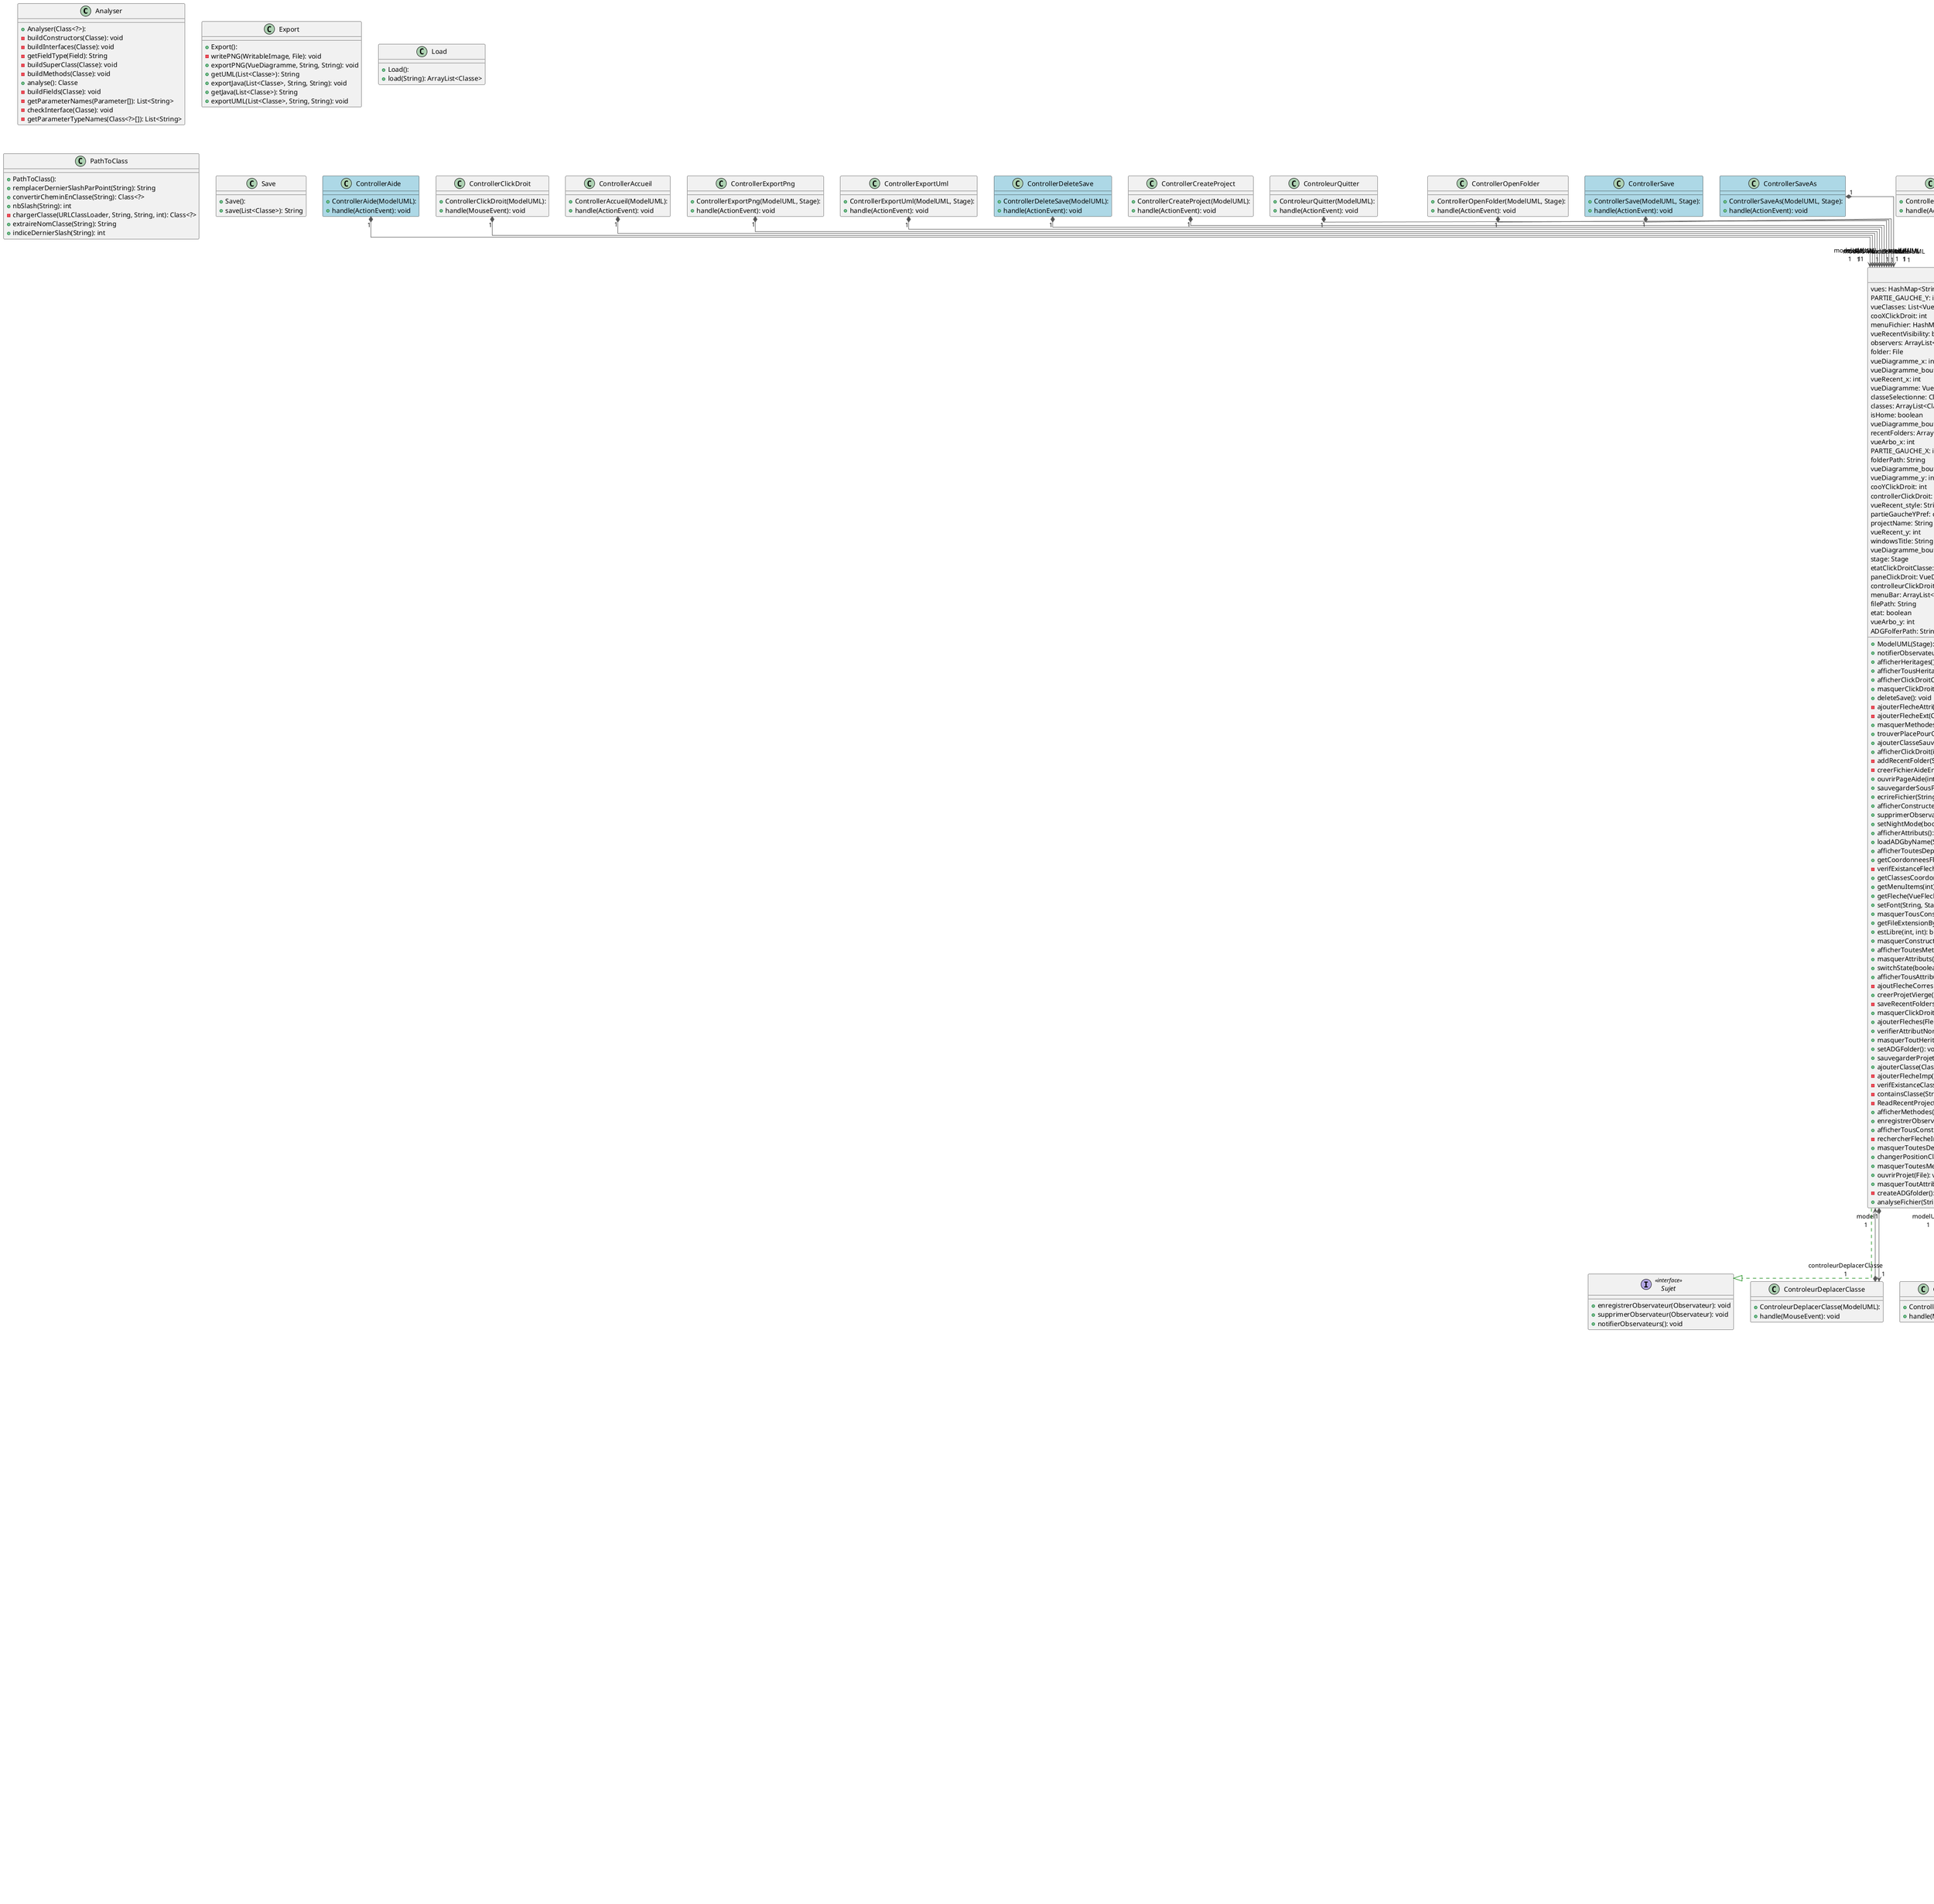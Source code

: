 @startuml


top to bottom direction
skinparam linetype ortho

class Analyser {
  + Analyser(Class<?>): 
  - buildConstructors(Classe): void
  - buildInterfaces(Classe): void
  - getFieldType(Field): String
  - buildSuperClass(Classe): void
  - buildMethods(Classe): void
  + analyse(): Classe
  - buildFields(Classe): void
  - getParameterNames(Parameter[]): List<String>
  - checkInterface(Classe): void
  - getParameterTypeNames(Class<?>[]): List<String>
}
class Classe {
  + Classe(String): 
  + UMLString(): String
  - getUMLVisibility(String): String
  + equals(Classe): boolean
  + save(): String
  + toJava(): String
  + setCoords(int, int): void
   classNameWithoutPackages: String
   constructors: List<Object[]>
   constructorsInStrings: List<String[]>
   width: int
   fields: List<String[]>
   showMethods: boolean
   isInterface: boolean
   showFields: boolean
   superclass: String
   name: String
   showConstructors: boolean
   methods: List<Object[]>
   height: int
   interfaces: List<String>
   className: String
   coords: int[]
   methodsInStrings: List<String[]>
}
class ControleurDeplacerClasse {
  + ControleurDeplacerClasse(ModelUML): 
  + handle(MouseEvent): void
}
class ControleurQuitter {
  + ControleurQuitter(ModelUML): 
  + handle(ActionEvent): void
}
class ControllerAccueil {
  + ControllerAccueil(ModelUML): 
  + handle(ActionEvent): void
}
class ControllerAide #lightblue {
  + ControllerAide(ModelUML): 
  + handle(ActionEvent): void
}
class ControllerChoixClickDroit {
  + ControllerChoixClickDroit(ModelUML): 
  + handle(ActionEvent): void
}
class ControllerClickDroit {
  + ControllerClickDroit(ModelUML): 
  + handle(MouseEvent): void
}
class ControllerClickDroitClasse {
  + ControllerClickDroitClasse(ModelUML): 
  + handle(MouseEvent): void
}
class ControllerCreateProject {
  + ControllerCreateProject(ModelUML): 
  + handle(ActionEvent): void
}
class ControllerDeleteSave #lightblue {
  + ControllerDeleteSave(ModelUML): 
  + handle(ActionEvent): void
}
class ControllerDoubleClicTreeAdg {
  + ControllerDoubleClicTreeAdg(ModelUML): 
  + handle(MouseEvent): void
}
class ControllerDoubleClicTreeRec #lightblue {
  + ControllerDoubleClicTreeRec(ModelUML): 
  + handle(MouseEvent): void
}
class ControllerDragDrop {
  + ControllerDragDrop(ModelUML): 
  + handle(DragEvent): void
  + activerDragAndDrop(VueDiagramme): void
}
class ControllerExportJava {
  + ControllerExportJava(ModelUML, Stage): 
  + handle(ActionEvent): void
}
class ControllerExportPng {
  + ControllerExportPng(ModelUML, Stage): 
  + handle(ActionEvent): void
}
class ControllerExportUml {
  + ControllerExportUml(ModelUML, Stage): 
  + handle(ActionEvent): void
}
class ControllerNewProject {
  + ControllerNewProject(ModelUML, Stage): 
  + handle(ActionEvent): void
}
class ControllerNightMode #lightblue {
  + ControllerNightMode(ModelUML, Stage): 
  + handle(ActionEvent): void
}
class ControllerOpenFile {
  + ControllerOpenFile(ModelUML, Stage): 
  + handle(ActionEvent): void
}
class ControllerOpenFolder {
  + ControllerOpenFolder(ModelUML, Stage): 
  + handle(ActionEvent): void
}
class ControllerPolice #lightblue{
  + ControllerPolice(ModelUML, Stage): 
  + handle(ActionEvent): void
}
class ControllerSave #lightblue {
  + ControllerSave(ModelUML, Stage): 
  + handle(ActionEvent): void
}
class ControllerSaveAs #lightblue{
  + ControllerSaveAs(ModelUML, Stage): 
  + handle(ActionEvent): void
}
class Export {
  + Export(): 
  - writePNG(WritableImage, File): void
  + exportPNG(VueDiagramme, String, String): void
  + getUML(List<Classe>): String
  + exportJava(List<Classe>, String, String): void
  + getJava(List<Classe>): String
  + exportUML(List<Classe>, String, String): void
}
class Fleche #lightblue {
  + Fleche(Classe, Classe, String): 
  + Fleche(double, double, double, double, double, double, Point2D, Point2D, Point2D, Point2D): 
  + calculerIntersectionDebut(double, double): void
  + calculerAngle(): void
  + setCoords(int, int): void
  + setPos(): void
  + claculerDirectionFleche(): void
  + getIntersectionPoint(double, double, double, double, double): Point2D
  + calculerIntersectionFin(double, double): void
  + setCoordsFin(int, int): void
   ECenter: Point2D
   type: String
   SCenter: Point2D
   deltaX2: double
   endIntersection: Point2D
   angle: double
   deltaY: double
   coordsDebut: int[]
   startIntersection: Point2D
   deltaX: double
   angle2: double
   visible: boolean
   deltaY2: double
   coordsFin: int[]
}
class Load {
  + Load(): 
  + load(String): ArrayList<Classe>
}
class ModelUML {
  + ModelUML(Stage): 
  + notifierObservateurs(): void
  + afficherHeritages(): void
  + afficherTousHeritages(): void
  + afficherClickDroitClasse(int, int): void
  + masquerClickDroit(): void
  + deleteSave(): void
  - ajouterFlecheAttri(Classe, VueClasse): void
  - ajouterFlecheExt(Classe, VueClasse): void
  + masquerMethodes(): void
  + trouverPlacePourClassess(Classe): void
  + ajouterClasseSauvegarde(Classe): void
  + afficherClickDroit(int, int): void
  - addRecentFolder(String): void
  - creerFichierAideEnLigne(): void
  + ouvrirPageAide(int): void
  + sauvegarderSousProjet(String): void
  + ecrireFichier(String, String, String): boolean
  + afficherConstructeur(): void
  + supprimerObservateur(Observateur): void
  + setNightMode(boolean, Stage): void
  + afficherAttributs(): void
  + loadADGbyName(String): void
  + afficherToutesDependances(): void
  + getCoordonneesFleche(VueFleche): VueClasse[]
  - verifExistanceFleche(VueClasse, VueClasse, String): boolean
  + getClassesCoordonnees(VueClasse): int[]
  + getMenuItems(int): HashMap<String, Boolean>
  + getFleche(VueFleche): VueClasse[]
  + setFont(String, Stage): void
  + masquerTousConstructeurs(): void
  + getFileExtensionByName(String): String
  + estLibre(int, int): boolean
  + masquerConstructeur(): void
  + afficherToutesMethodes(): void
  + masquerAttributs(): void
  + switchState(boolean): void
  + afficherTousAttributs(): void
  - ajoutFlecheCorrespondant(): void
  + creerProjetVierge(String): boolean
  - saveRecentFolders(List<String>): void
  + masquerClickDroitClass(): void
  + ajouterFleches(Fleche): void
  + verifierAttributNonFleche(String[]): boolean
  + masquerToutHeritages(): void
  + setADGFolder(): void
  + sauvegarderProjet(): void
  + ajouterClasse(Classe): void
  - ajouterFlecheImp(Classe, VueClasse): void
  - verifExistanceClasse(Classe): boolean
  - containsClasse(String): Classe
  - ReadRecentProjects(): void
  + afficherMethodes(): void
  + enregistrerObservateur(Observateur): void
  + afficherTousConstructeurs(): void
  - rechercherFlecheInverse(VueClasse, VueClasse): boolean
  + masquerToutesDependances(): void
  + changerPositionClasse(Classe, Double, Double): void
  + masquerToutesMethodes(): void
  + ouvrirProjet(File): void
  + masquerToutAttributs(): void
  - createADGfolder(): void
  + analyseFichier(String): void
   vues: HashMap<String, VueClasse>
   PARTIE_GAUCHE_Y: int
   vueClasses: List<VueClasse>
   cooXClickDroit: int
   menuFichier: HashMap<String, Boolean>
   vueRecentVisibility: boolean
   observers: ArrayList<Observateur>
   folder: File
   vueDiagramme_x: int
   vueDiagramme_bouton_style: String
   vueRecent_x: int
   vueDiagramme: VueDiagramme
   classeSelectionne: Classe
   classes: ArrayList<Classe>
   isHome: boolean
   vueDiagramme_bouton_x: int
   recentFolders: ArrayList<String>
   vueArbo_x: int
   PARTIE_GAUCHE_X: int
   folderPath: String
   vueDiagramme_bouton_visibility: boolean
   vueDiagramme_y: int
   cooYClickDroit: int
   controllerClickDroit: ControllerClickDroitClasse
   vueRecent_style: String
   partieGaucheYPref: double
   projectName: String
   vueRecent_y: int
   windowsTitle: String
   vueDiagramme_bouton_y: int
   stage: Stage
   etatClickDroitClasse: boolean
   paneClickDroit: VueDiagramme
   controlleurClickDroit: ControllerClickDroitClasse
   menuBar: ArrayList<String>
   filePath: String
   etat: boolean
   vueArbo_y: int
   ADGFolferPath: String
}
interface Observateur << interface >> {
  + actualiser(Sujet): void
}
class PathToClass {
  + PathToClass(): 
  + remplacerDernierSlashParPoint(String): String
  + convertirCheminEnClasse(String): Class<?>
  + nbSlash(String): int
  - chargerClasse(URLClassLoader, String, String, int): Class<?>
  + extraireNomClasse(String): String
  + indiceDernierSlash(String): int
}
class PointeCreuse #lightblue {
  + PointeCreuse(VueFleche): 
}
class PointePleine #lightblue {
  + PointePleine(VueFleche): 
}
class Save {
  + Save(): 
  + save(List<Classe>): String
}
interface Sujet << interface >> {
  + enregistrerObservateur(Observateur): void
  + supprimerObservateur(Observateur): void
  + notifierObservateurs(): void
}
class VueArborescence {
  + VueArborescence(ControllerDoubleClicTreeAdg): 
  - RefreshArboresence(File): TreeItem<String>
  - RefreshArboresencev2(TreeItem<String>, File, ArrayList<String>): boolean
  + actualiser(Sujet): void
}
class VueClasse {
  + VueClasse(Classe): 
  - creerAttribut(String[], ModelUML): HBox
  - getVisibilityCircle(String): Circle
  - creerConstructeur(String[]): HBox
  - creerMethode(String[]): HBox
  - ajouterConstructeur(): void
  - creerHBox(Circle, Label): HBox
  - ajouterElements(List<String[]>, ModelUML): void
  - ajouterMethodes(): void
  + actualiser(Sujet): void
  - afficherClasse(ModelUML): void
   classe: Classe
}
class VueClickDroit {
  + VueClickDroit(ModelUML, ControllerChoixClickDroit): 
  + actualiser(Sujet): void
}
class VueClickDroitClasse {
  + VueClickDroitClasse(ModelUML, ControllerChoixClickDroit): 
  + actualiser(Sujet): void
}
class VueDiagramme {
  + VueDiagramme(): 
  + actualiser(Sujet): void
}
class VueFleche {
  + VueFleche(ModelUML, Fleche): 
  + setLine(): void
  + actualiser(Sujet): void
   fleche: Fleche
}
class VueFlecheAttri {
  + VueFlecheAttri(ModelUML, Fleche, Text): 
  + setLine(): void
  - setPosAttribut(): void
   attribut: Text
}
class VueFlecheExt {
  + VueFlecheExt(ModelUML, Fleche): 
  + setLine(): void
}
class VueFlecheImp {
  + VueFlecheImp(ModelUML, Fleche): 
  + setLine(): void
}
class VueMenu {
  + VueMenu(): 
  + actualiser(Sujet): void
}
class VuePartieGauche {
  + VuePartieGauche(int): 
  + actualiser(Sujet): void
}
class VuePointe {
  + VuePointe(int, VueFleche, int): 
  + actualiser(Sujet): void
   arrowHead: VueFleche
   decalage: int
}
class VueRecent {
  + VueRecent(ControllerDoubleClicTreeRec): 
  + actualiser(Sujet): void
}
class VueTitre {
  + VueTitre(): 
  + actualiser(Sujet): void
}

ControleurDeplacerClasse    "1" *-[#595959,plain]-> "model\n1" ModelUML                    
ControleurQuitter           "1" *-[#595959,plain]-> "model\n1" ModelUML                    
ControllerAccueil           "1" *-[#595959,plain]-> "modelUML\n1" ModelUML                    
ControllerAide              "1" *-[#595959,plain]-> "modelUML\n1" ModelUML                    
ControllerChoixClickDroit   "1" *-[#595959,plain]-> "modelUML\n1" ModelUML                    
ControllerClickDroit        "1" *-[#595959,plain]-> "modelUML\n1" ModelUML                    
ControllerClickDroitClasse  "1" *-[#595959,plain]-> "modelUML\n1" ModelUML                    

ControllerCreateProject     "1" *-[#595959,plain]-> "modelUML\n1" ModelUML                    
ControllerDeleteSave        "1" *-[#595959,plain]-> "modelUML\n1" ModelUML                    
ControllerDoubleClicTreeAdg "1" *-[#595959,plain]-> "modelUML\n1" ModelUML                    
ControllerDoubleClicTreeRec "1" *-[#595959,plain]-> "modelUML\n1" ModelUML                    
ControllerDragDrop          "1" *-[#595959,plain]-> "model\n1" ModelUML                    
ControllerExportJava        "1" *-[#595959,plain]-> "modelUML\n1" ModelUML                    
ControllerExportPng         "1" *-[#595959,plain]-> "modelUML\n1" ModelUML                    
ControllerExportUml         "1" *-[#595959,plain]-> "modelUML\n1" ModelUML                    
ControllerNewProject        "1" *-[#595959,plain]-> "modelUML\n1" ModelUML                    
ControllerNightMode         "1" *-[#595959,plain]-> "modelUML\n1" ModelUML                    
ControllerOpenFile          "1" *-[#595959,plain]-> "controllerChoixClickDroit\n1" ControllerChoixClickDroit   
ControllerOpenFile          "1" *-[#595959,plain]-> "modelUML\n1" ModelUML                    
ControllerOpenFolder        "1" *-[#595959,plain]-> "modelUML\n1" ModelUML                    
ControllerPolice            "1" *-[#595959,plain]-> "modelUML\n1" ModelUML                    
ControllerSave              "1" *-[#595959,plain]-> "modelUML\n1" ModelUML                    
ControllerSaveAs            "1" *-[#595959,plain]-> "modelUML\n1" ModelUML                    
Fleche                      "1" *-[#595959,plain]-> "start\n1" Classe                      

ModelUML                    "1" *-[#595959,plain]-> "classes\n*" Classe                      
ModelUML                    "1" *-[#595959,plain]-> "controleurDeplacerClasse\n1" ControleurDeplacerClasse    

ModelUML                    "1" *-[#595959,plain]-> "controllerClickDroit\n1" ControllerClickDroitClasse  

ModelUML                    "1" *-[#595959,plain]-> "fleches\n*" Fleche                      
ModelUML                    "1" *-[#595959,plain]-> "observateurs\n*" Observateur                 

ModelUML                     -[#008200,dashed]-^  Sujet                       
ModelUML                    "1" *-[#595959,plain]-> "vues\n*" VueClasse                   

ModelUML                    "1" *-[#595959,plain]-> "vueDiagramme\n1" VueDiagramme                
ModelUML                    "1" *-[#595959,plain]-> "coordonneesFleche\n*" VueFleche                   

PointeCreuse                 -[#000082,plain]-^  VuePointe                   
PointePleine                 -[#000082,plain]-^  VuePointe                   
VueArborescence              -[#008200,dashed]-^  Observateur                 
VueClasse                   "1" *-[#595959,plain]-> "classe\n1" Classe                      
VueClasse                    -[#008200,dashed]-^  Observateur                 
VueClickDroit               "1" *-[#595959,plain]-> "controllerChoixClickDroit\n1" ControllerChoixClickDroit   
VueClickDroit               "1" *-[#595959,plain]-> "modelUML\n1" ModelUML                    
VueClickDroit                -[#008200,dashed]-^  Observateur                 
VueClickDroitClasse         "1" *-[#595959,plain]-> "controllerChoixClickDroit\n1" ControllerChoixClickDroit   
VueClickDroitClasse         "1" *-[#595959,plain]-> "modelUML\n1" ModelUML                    
VueClickDroitClasse          -[#008200,dashed]-^  Observateur                 
VueDiagramme                 -[#008200,dashed]-^  Observateur                 
VueFleche                   "1" *-[#595959,plain]-> "fleche\n1" Fleche                      
VueFleche                   "1" *-[#595959,plain]-> "mod\n1" ModelUML                    
VueFleche                    -[#008200,dashed]-^  Observateur                 
VueFlecheAttri               -[#000082,plain]-^  VueFleche                   
VueFlecheExt                 -[#000082,plain]-^  VueFleche                   
VueFlecheImp                 -[#000082,plain]-^  VueFleche                   
VueMenu                      -[#008200,dashed]-^  Observateur                 
VuePartieGauche              -[#008200,dashed]-^  Observateur                 
VuePointe                    -[#008200,dashed]-^  Observateur                 
VuePointe                   "1" *-[#595959,plain]-> "fleche\n1" VueFleche                   
VueRecent                    -[#008200,dashed]-^  Observateur                 
VueTitre                     -[#008200,dashed]-^  Observateur                 
@enduml
